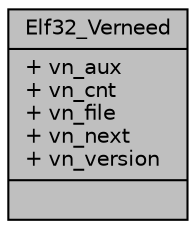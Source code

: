 digraph "Elf32_Verneed"
{
 // LATEX_PDF_SIZE
  edge [fontname="Helvetica",fontsize="10",labelfontname="Helvetica",labelfontsize="10"];
  node [fontname="Helvetica",fontsize="10",shape=record];
  Node1 [label="{Elf32_Verneed\n|+ vn_aux\l+ vn_cnt\l+ vn_file\l+ vn_next\l+ vn_version\l|}",height=0.2,width=0.4,color="black", fillcolor="grey75", style="filled", fontcolor="black",tooltip=" "];
}
